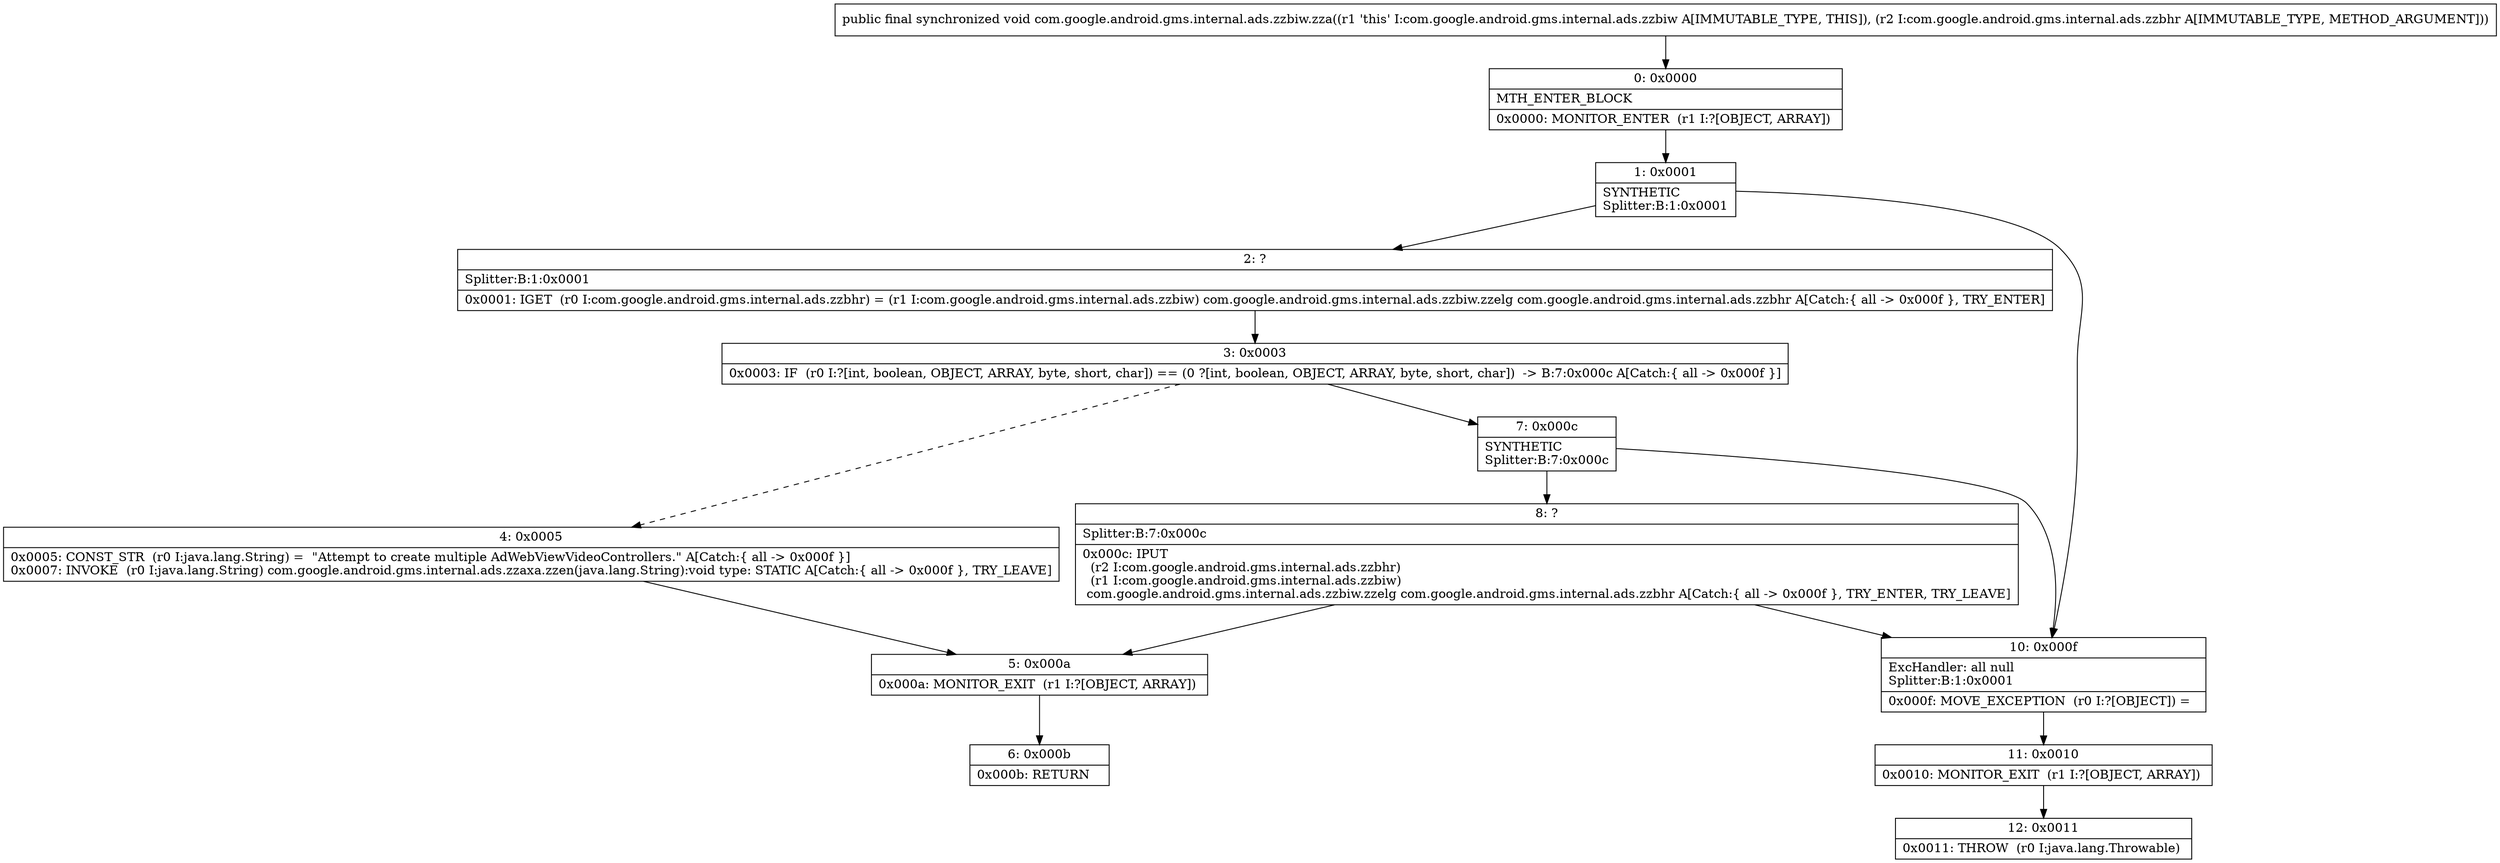 digraph "CFG forcom.google.android.gms.internal.ads.zzbiw.zza(Lcom\/google\/android\/gms\/internal\/ads\/zzbhr;)V" {
Node_0 [shape=record,label="{0\:\ 0x0000|MTH_ENTER_BLOCK\l|0x0000: MONITOR_ENTER  (r1 I:?[OBJECT, ARRAY]) \l}"];
Node_1 [shape=record,label="{1\:\ 0x0001|SYNTHETIC\lSplitter:B:1:0x0001\l}"];
Node_2 [shape=record,label="{2\:\ ?|Splitter:B:1:0x0001\l|0x0001: IGET  (r0 I:com.google.android.gms.internal.ads.zzbhr) = (r1 I:com.google.android.gms.internal.ads.zzbiw) com.google.android.gms.internal.ads.zzbiw.zzelg com.google.android.gms.internal.ads.zzbhr A[Catch:\{ all \-\> 0x000f \}, TRY_ENTER]\l}"];
Node_3 [shape=record,label="{3\:\ 0x0003|0x0003: IF  (r0 I:?[int, boolean, OBJECT, ARRAY, byte, short, char]) == (0 ?[int, boolean, OBJECT, ARRAY, byte, short, char])  \-\> B:7:0x000c A[Catch:\{ all \-\> 0x000f \}]\l}"];
Node_4 [shape=record,label="{4\:\ 0x0005|0x0005: CONST_STR  (r0 I:java.lang.String) =  \"Attempt to create multiple AdWebViewVideoControllers.\" A[Catch:\{ all \-\> 0x000f \}]\l0x0007: INVOKE  (r0 I:java.lang.String) com.google.android.gms.internal.ads.zzaxa.zzen(java.lang.String):void type: STATIC A[Catch:\{ all \-\> 0x000f \}, TRY_LEAVE]\l}"];
Node_5 [shape=record,label="{5\:\ 0x000a|0x000a: MONITOR_EXIT  (r1 I:?[OBJECT, ARRAY]) \l}"];
Node_6 [shape=record,label="{6\:\ 0x000b|0x000b: RETURN   \l}"];
Node_7 [shape=record,label="{7\:\ 0x000c|SYNTHETIC\lSplitter:B:7:0x000c\l}"];
Node_8 [shape=record,label="{8\:\ ?|Splitter:B:7:0x000c\l|0x000c: IPUT  \l  (r2 I:com.google.android.gms.internal.ads.zzbhr)\l  (r1 I:com.google.android.gms.internal.ads.zzbiw)\l com.google.android.gms.internal.ads.zzbiw.zzelg com.google.android.gms.internal.ads.zzbhr A[Catch:\{ all \-\> 0x000f \}, TRY_ENTER, TRY_LEAVE]\l}"];
Node_10 [shape=record,label="{10\:\ 0x000f|ExcHandler: all null\lSplitter:B:1:0x0001\l|0x000f: MOVE_EXCEPTION  (r0 I:?[OBJECT]) =  \l}"];
Node_11 [shape=record,label="{11\:\ 0x0010|0x0010: MONITOR_EXIT  (r1 I:?[OBJECT, ARRAY]) \l}"];
Node_12 [shape=record,label="{12\:\ 0x0011|0x0011: THROW  (r0 I:java.lang.Throwable) \l}"];
MethodNode[shape=record,label="{public final synchronized void com.google.android.gms.internal.ads.zzbiw.zza((r1 'this' I:com.google.android.gms.internal.ads.zzbiw A[IMMUTABLE_TYPE, THIS]), (r2 I:com.google.android.gms.internal.ads.zzbhr A[IMMUTABLE_TYPE, METHOD_ARGUMENT])) }"];
MethodNode -> Node_0;
Node_0 -> Node_1;
Node_1 -> Node_2;
Node_1 -> Node_10;
Node_2 -> Node_3;
Node_3 -> Node_4[style=dashed];
Node_3 -> Node_7;
Node_4 -> Node_5;
Node_5 -> Node_6;
Node_7 -> Node_8;
Node_7 -> Node_10;
Node_8 -> Node_10;
Node_8 -> Node_5;
Node_10 -> Node_11;
Node_11 -> Node_12;
}

